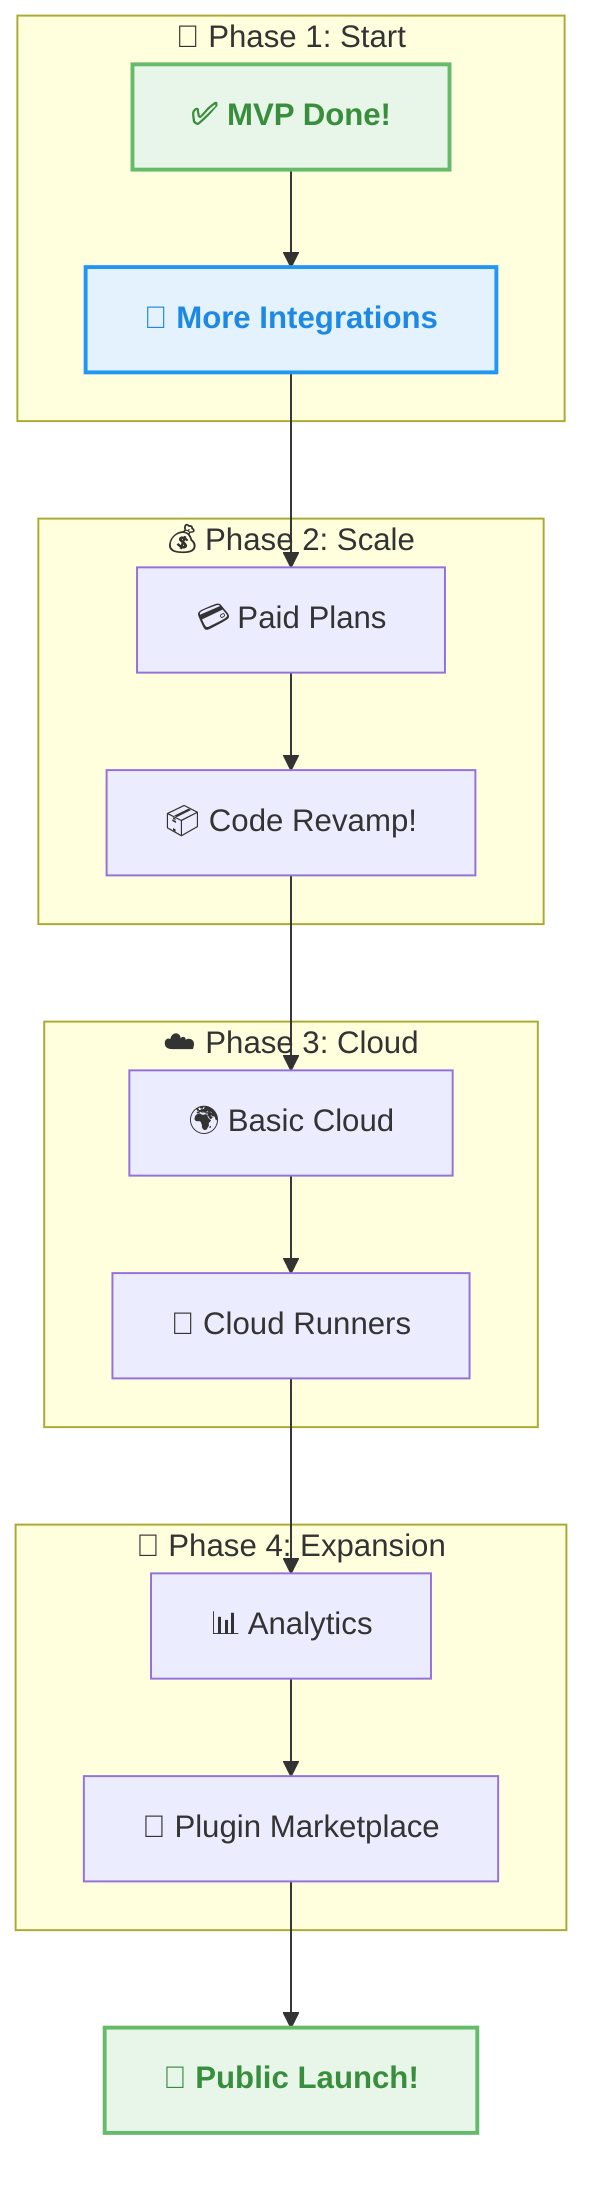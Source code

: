 graph TD
  classDef standardNode fill:#f0f4f8,stroke:#90caf9,stroke-width:1px,font-size:14px,text-align:center,color:#263238
  classDef currentFocus fill:#e3f2fd,stroke:#2196f3,stroke-width:2px,color:#1e88e5,font-weight:bold
  classDef bigWin fill:#e8f5e9,stroke:#66bb6a,stroke-width:2px,color:#388e3c,font-weight:bold

  subgraph "🚀 Phase 1: Start"
    A["✅ MVP Done!"]:::bigWin
    B["📝 More Integrations"]:::currentFocus
  end

  subgraph "💰 Phase 2: Scale"
    C["💳 Paid Plans"]
    D["📦 Code Revamp!"]
  end

  subgraph "☁️ Phase 3: Cloud"
    E["🌍 Basic Cloud"]
    F["🧰 Cloud Runners"]
  end

  subgraph "🌟 Phase 4: Expansion"
    G["📊 Analytics"]
    H["🔌 Plugin Marketplace"]
  end

  I["📢 Public Launch!"]:::bigWin

  A --> B
  B --> C
  C --> D
  D --> E
  E --> F
  F --> G
  G --> H
  H --> I